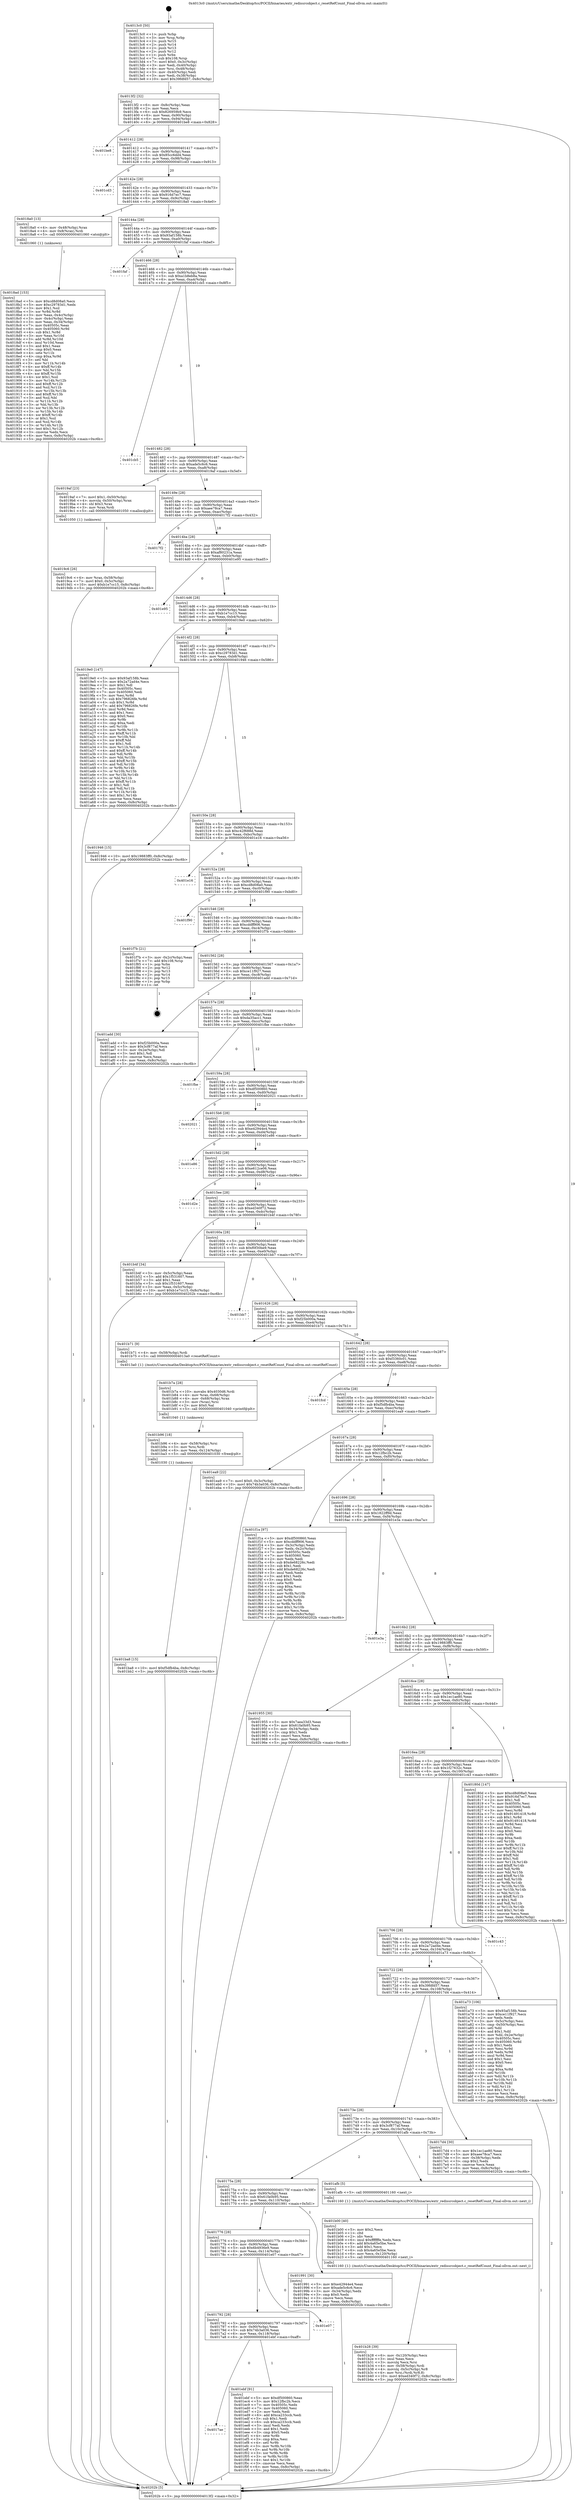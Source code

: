 digraph "0x4013c0" {
  label = "0x4013c0 (/mnt/c/Users/mathe/Desktop/tcc/POCII/binaries/extr_redissrcobject.c_resetRefCount_Final-ollvm.out::main(0))"
  labelloc = "t"
  node[shape=record]

  Entry [label="",width=0.3,height=0.3,shape=circle,fillcolor=black,style=filled]
  "0x4013f2" [label="{
     0x4013f2 [32]\l
     | [instrs]\l
     &nbsp;&nbsp;0x4013f2 \<+6\>: mov -0x8c(%rbp),%eax\l
     &nbsp;&nbsp;0x4013f8 \<+2\>: mov %eax,%ecx\l
     &nbsp;&nbsp;0x4013fa \<+6\>: sub $0x826959b9,%ecx\l
     &nbsp;&nbsp;0x401400 \<+6\>: mov %eax,-0x90(%rbp)\l
     &nbsp;&nbsp;0x401406 \<+6\>: mov %ecx,-0x94(%rbp)\l
     &nbsp;&nbsp;0x40140c \<+6\>: je 0000000000401be8 \<main+0x828\>\l
  }"]
  "0x401be8" [label="{
     0x401be8\l
  }", style=dashed]
  "0x401412" [label="{
     0x401412 [28]\l
     | [instrs]\l
     &nbsp;&nbsp;0x401412 \<+5\>: jmp 0000000000401417 \<main+0x57\>\l
     &nbsp;&nbsp;0x401417 \<+6\>: mov -0x90(%rbp),%eax\l
     &nbsp;&nbsp;0x40141d \<+5\>: sub $0x85cc6dd4,%eax\l
     &nbsp;&nbsp;0x401422 \<+6\>: mov %eax,-0x98(%rbp)\l
     &nbsp;&nbsp;0x401428 \<+6\>: je 0000000000401cd3 \<main+0x913\>\l
  }"]
  Exit [label="",width=0.3,height=0.3,shape=circle,fillcolor=black,style=filled,peripheries=2]
  "0x401cd3" [label="{
     0x401cd3\l
  }", style=dashed]
  "0x40142e" [label="{
     0x40142e [28]\l
     | [instrs]\l
     &nbsp;&nbsp;0x40142e \<+5\>: jmp 0000000000401433 \<main+0x73\>\l
     &nbsp;&nbsp;0x401433 \<+6\>: mov -0x90(%rbp),%eax\l
     &nbsp;&nbsp;0x401439 \<+5\>: sub $0x916d7ec7,%eax\l
     &nbsp;&nbsp;0x40143e \<+6\>: mov %eax,-0x9c(%rbp)\l
     &nbsp;&nbsp;0x401444 \<+6\>: je 00000000004018a0 \<main+0x4e0\>\l
  }"]
  "0x4017ae" [label="{
     0x4017ae\l
  }", style=dashed]
  "0x4018a0" [label="{
     0x4018a0 [13]\l
     | [instrs]\l
     &nbsp;&nbsp;0x4018a0 \<+4\>: mov -0x48(%rbp),%rax\l
     &nbsp;&nbsp;0x4018a4 \<+4\>: mov 0x8(%rax),%rdi\l
     &nbsp;&nbsp;0x4018a8 \<+5\>: call 0000000000401060 \<atoi@plt\>\l
     | [calls]\l
     &nbsp;&nbsp;0x401060 \{1\} (unknown)\l
  }"]
  "0x40144a" [label="{
     0x40144a [28]\l
     | [instrs]\l
     &nbsp;&nbsp;0x40144a \<+5\>: jmp 000000000040144f \<main+0x8f\>\l
     &nbsp;&nbsp;0x40144f \<+6\>: mov -0x90(%rbp),%eax\l
     &nbsp;&nbsp;0x401455 \<+5\>: sub $0x93af158b,%eax\l
     &nbsp;&nbsp;0x40145a \<+6\>: mov %eax,-0xa0(%rbp)\l
     &nbsp;&nbsp;0x401460 \<+6\>: je 0000000000401faf \<main+0xbef\>\l
  }"]
  "0x401ebf" [label="{
     0x401ebf [91]\l
     | [instrs]\l
     &nbsp;&nbsp;0x401ebf \<+5\>: mov $0xdf500860,%eax\l
     &nbsp;&nbsp;0x401ec4 \<+5\>: mov $0x12fbc2b,%ecx\l
     &nbsp;&nbsp;0x401ec9 \<+7\>: mov 0x40505c,%edx\l
     &nbsp;&nbsp;0x401ed0 \<+7\>: mov 0x405060,%esi\l
     &nbsp;&nbsp;0x401ed7 \<+2\>: mov %edx,%edi\l
     &nbsp;&nbsp;0x401ed9 \<+6\>: add $0xca233ccb,%edi\l
     &nbsp;&nbsp;0x401edf \<+3\>: sub $0x1,%edi\l
     &nbsp;&nbsp;0x401ee2 \<+6\>: sub $0xca233ccb,%edi\l
     &nbsp;&nbsp;0x401ee8 \<+3\>: imul %edi,%edx\l
     &nbsp;&nbsp;0x401eeb \<+3\>: and $0x1,%edx\l
     &nbsp;&nbsp;0x401eee \<+3\>: cmp $0x0,%edx\l
     &nbsp;&nbsp;0x401ef1 \<+4\>: sete %r8b\l
     &nbsp;&nbsp;0x401ef5 \<+3\>: cmp $0xa,%esi\l
     &nbsp;&nbsp;0x401ef8 \<+4\>: setl %r9b\l
     &nbsp;&nbsp;0x401efc \<+3\>: mov %r8b,%r10b\l
     &nbsp;&nbsp;0x401eff \<+3\>: and %r9b,%r10b\l
     &nbsp;&nbsp;0x401f02 \<+3\>: xor %r9b,%r8b\l
     &nbsp;&nbsp;0x401f05 \<+3\>: or %r8b,%r10b\l
     &nbsp;&nbsp;0x401f08 \<+4\>: test $0x1,%r10b\l
     &nbsp;&nbsp;0x401f0c \<+3\>: cmovne %ecx,%eax\l
     &nbsp;&nbsp;0x401f0f \<+6\>: mov %eax,-0x8c(%rbp)\l
     &nbsp;&nbsp;0x401f15 \<+5\>: jmp 000000000040202b \<main+0xc6b\>\l
  }"]
  "0x401faf" [label="{
     0x401faf\l
  }", style=dashed]
  "0x401466" [label="{
     0x401466 [28]\l
     | [instrs]\l
     &nbsp;&nbsp;0x401466 \<+5\>: jmp 000000000040146b \<main+0xab\>\l
     &nbsp;&nbsp;0x40146b \<+6\>: mov -0x90(%rbp),%eax\l
     &nbsp;&nbsp;0x401471 \<+5\>: sub $0xa1b8eb8a,%eax\l
     &nbsp;&nbsp;0x401476 \<+6\>: mov %eax,-0xa4(%rbp)\l
     &nbsp;&nbsp;0x40147c \<+6\>: je 0000000000401cb5 \<main+0x8f5\>\l
  }"]
  "0x401792" [label="{
     0x401792 [28]\l
     | [instrs]\l
     &nbsp;&nbsp;0x401792 \<+5\>: jmp 0000000000401797 \<main+0x3d7\>\l
     &nbsp;&nbsp;0x401797 \<+6\>: mov -0x90(%rbp),%eax\l
     &nbsp;&nbsp;0x40179d \<+5\>: sub $0x74b3a036,%eax\l
     &nbsp;&nbsp;0x4017a2 \<+6\>: mov %eax,-0x118(%rbp)\l
     &nbsp;&nbsp;0x4017a8 \<+6\>: je 0000000000401ebf \<main+0xaff\>\l
  }"]
  "0x401cb5" [label="{
     0x401cb5\l
  }", style=dashed]
  "0x401482" [label="{
     0x401482 [28]\l
     | [instrs]\l
     &nbsp;&nbsp;0x401482 \<+5\>: jmp 0000000000401487 \<main+0xc7\>\l
     &nbsp;&nbsp;0x401487 \<+6\>: mov -0x90(%rbp),%eax\l
     &nbsp;&nbsp;0x40148d \<+5\>: sub $0xade5c6c6,%eax\l
     &nbsp;&nbsp;0x401492 \<+6\>: mov %eax,-0xa8(%rbp)\l
     &nbsp;&nbsp;0x401498 \<+6\>: je 00000000004019af \<main+0x5ef\>\l
  }"]
  "0x401e07" [label="{
     0x401e07\l
  }", style=dashed]
  "0x4019af" [label="{
     0x4019af [23]\l
     | [instrs]\l
     &nbsp;&nbsp;0x4019af \<+7\>: movl $0x1,-0x50(%rbp)\l
     &nbsp;&nbsp;0x4019b6 \<+4\>: movslq -0x50(%rbp),%rax\l
     &nbsp;&nbsp;0x4019ba \<+4\>: shl $0x3,%rax\l
     &nbsp;&nbsp;0x4019be \<+3\>: mov %rax,%rdi\l
     &nbsp;&nbsp;0x4019c1 \<+5\>: call 0000000000401050 \<malloc@plt\>\l
     | [calls]\l
     &nbsp;&nbsp;0x401050 \{1\} (unknown)\l
  }"]
  "0x40149e" [label="{
     0x40149e [28]\l
     | [instrs]\l
     &nbsp;&nbsp;0x40149e \<+5\>: jmp 00000000004014a3 \<main+0xe3\>\l
     &nbsp;&nbsp;0x4014a3 \<+6\>: mov -0x90(%rbp),%eax\l
     &nbsp;&nbsp;0x4014a9 \<+5\>: sub $0xaee78ca7,%eax\l
     &nbsp;&nbsp;0x4014ae \<+6\>: mov %eax,-0xac(%rbp)\l
     &nbsp;&nbsp;0x4014b4 \<+6\>: je 00000000004017f2 \<main+0x432\>\l
  }"]
  "0x401ba8" [label="{
     0x401ba8 [15]\l
     | [instrs]\l
     &nbsp;&nbsp;0x401ba8 \<+10\>: movl $0xf5dfb4ba,-0x8c(%rbp)\l
     &nbsp;&nbsp;0x401bb2 \<+5\>: jmp 000000000040202b \<main+0xc6b\>\l
  }"]
  "0x4017f2" [label="{
     0x4017f2\l
  }", style=dashed]
  "0x4014ba" [label="{
     0x4014ba [28]\l
     | [instrs]\l
     &nbsp;&nbsp;0x4014ba \<+5\>: jmp 00000000004014bf \<main+0xff\>\l
     &nbsp;&nbsp;0x4014bf \<+6\>: mov -0x90(%rbp),%eax\l
     &nbsp;&nbsp;0x4014c5 \<+5\>: sub $0xaf80231a,%eax\l
     &nbsp;&nbsp;0x4014ca \<+6\>: mov %eax,-0xb0(%rbp)\l
     &nbsp;&nbsp;0x4014d0 \<+6\>: je 0000000000401e95 \<main+0xad5\>\l
  }"]
  "0x401b96" [label="{
     0x401b96 [18]\l
     | [instrs]\l
     &nbsp;&nbsp;0x401b96 \<+4\>: mov -0x58(%rbp),%rsi\l
     &nbsp;&nbsp;0x401b9a \<+3\>: mov %rsi,%rdi\l
     &nbsp;&nbsp;0x401b9d \<+6\>: mov %eax,-0x124(%rbp)\l
     &nbsp;&nbsp;0x401ba3 \<+5\>: call 0000000000401030 \<free@plt\>\l
     | [calls]\l
     &nbsp;&nbsp;0x401030 \{1\} (unknown)\l
  }"]
  "0x401e95" [label="{
     0x401e95\l
  }", style=dashed]
  "0x4014d6" [label="{
     0x4014d6 [28]\l
     | [instrs]\l
     &nbsp;&nbsp;0x4014d6 \<+5\>: jmp 00000000004014db \<main+0x11b\>\l
     &nbsp;&nbsp;0x4014db \<+6\>: mov -0x90(%rbp),%eax\l
     &nbsp;&nbsp;0x4014e1 \<+5\>: sub $0xb1e7cc15,%eax\l
     &nbsp;&nbsp;0x4014e6 \<+6\>: mov %eax,-0xb4(%rbp)\l
     &nbsp;&nbsp;0x4014ec \<+6\>: je 00000000004019e0 \<main+0x620\>\l
  }"]
  "0x401b7a" [label="{
     0x401b7a [28]\l
     | [instrs]\l
     &nbsp;&nbsp;0x401b7a \<+10\>: movabs $0x4030d6,%rdi\l
     &nbsp;&nbsp;0x401b84 \<+4\>: mov %rax,-0x68(%rbp)\l
     &nbsp;&nbsp;0x401b88 \<+4\>: mov -0x68(%rbp),%rax\l
     &nbsp;&nbsp;0x401b8c \<+3\>: mov (%rax),%rsi\l
     &nbsp;&nbsp;0x401b8f \<+2\>: mov $0x0,%al\l
     &nbsp;&nbsp;0x401b91 \<+5\>: call 0000000000401040 \<printf@plt\>\l
     | [calls]\l
     &nbsp;&nbsp;0x401040 \{1\} (unknown)\l
  }"]
  "0x4019e0" [label="{
     0x4019e0 [147]\l
     | [instrs]\l
     &nbsp;&nbsp;0x4019e0 \<+5\>: mov $0x93af158b,%eax\l
     &nbsp;&nbsp;0x4019e5 \<+5\>: mov $0x2a72ad4e,%ecx\l
     &nbsp;&nbsp;0x4019ea \<+2\>: mov $0x1,%dl\l
     &nbsp;&nbsp;0x4019ec \<+7\>: mov 0x40505c,%esi\l
     &nbsp;&nbsp;0x4019f3 \<+7\>: mov 0x405060,%edi\l
     &nbsp;&nbsp;0x4019fa \<+3\>: mov %esi,%r8d\l
     &nbsp;&nbsp;0x4019fd \<+7\>: sub $0x796826fe,%r8d\l
     &nbsp;&nbsp;0x401a04 \<+4\>: sub $0x1,%r8d\l
     &nbsp;&nbsp;0x401a08 \<+7\>: add $0x796826fe,%r8d\l
     &nbsp;&nbsp;0x401a0f \<+4\>: imul %r8d,%esi\l
     &nbsp;&nbsp;0x401a13 \<+3\>: and $0x1,%esi\l
     &nbsp;&nbsp;0x401a16 \<+3\>: cmp $0x0,%esi\l
     &nbsp;&nbsp;0x401a19 \<+4\>: sete %r9b\l
     &nbsp;&nbsp;0x401a1d \<+3\>: cmp $0xa,%edi\l
     &nbsp;&nbsp;0x401a20 \<+4\>: setl %r10b\l
     &nbsp;&nbsp;0x401a24 \<+3\>: mov %r9b,%r11b\l
     &nbsp;&nbsp;0x401a27 \<+4\>: xor $0xff,%r11b\l
     &nbsp;&nbsp;0x401a2b \<+3\>: mov %r10b,%bl\l
     &nbsp;&nbsp;0x401a2e \<+3\>: xor $0xff,%bl\l
     &nbsp;&nbsp;0x401a31 \<+3\>: xor $0x1,%dl\l
     &nbsp;&nbsp;0x401a34 \<+3\>: mov %r11b,%r14b\l
     &nbsp;&nbsp;0x401a37 \<+4\>: and $0xff,%r14b\l
     &nbsp;&nbsp;0x401a3b \<+3\>: and %dl,%r9b\l
     &nbsp;&nbsp;0x401a3e \<+3\>: mov %bl,%r15b\l
     &nbsp;&nbsp;0x401a41 \<+4\>: and $0xff,%r15b\l
     &nbsp;&nbsp;0x401a45 \<+3\>: and %dl,%r10b\l
     &nbsp;&nbsp;0x401a48 \<+3\>: or %r9b,%r14b\l
     &nbsp;&nbsp;0x401a4b \<+3\>: or %r10b,%r15b\l
     &nbsp;&nbsp;0x401a4e \<+3\>: xor %r15b,%r14b\l
     &nbsp;&nbsp;0x401a51 \<+3\>: or %bl,%r11b\l
     &nbsp;&nbsp;0x401a54 \<+4\>: xor $0xff,%r11b\l
     &nbsp;&nbsp;0x401a58 \<+3\>: or $0x1,%dl\l
     &nbsp;&nbsp;0x401a5b \<+3\>: and %dl,%r11b\l
     &nbsp;&nbsp;0x401a5e \<+3\>: or %r11b,%r14b\l
     &nbsp;&nbsp;0x401a61 \<+4\>: test $0x1,%r14b\l
     &nbsp;&nbsp;0x401a65 \<+3\>: cmovne %ecx,%eax\l
     &nbsp;&nbsp;0x401a68 \<+6\>: mov %eax,-0x8c(%rbp)\l
     &nbsp;&nbsp;0x401a6e \<+5\>: jmp 000000000040202b \<main+0xc6b\>\l
  }"]
  "0x4014f2" [label="{
     0x4014f2 [28]\l
     | [instrs]\l
     &nbsp;&nbsp;0x4014f2 \<+5\>: jmp 00000000004014f7 \<main+0x137\>\l
     &nbsp;&nbsp;0x4014f7 \<+6\>: mov -0x90(%rbp),%eax\l
     &nbsp;&nbsp;0x4014fd \<+5\>: sub $0xc29783d1,%eax\l
     &nbsp;&nbsp;0x401502 \<+6\>: mov %eax,-0xb8(%rbp)\l
     &nbsp;&nbsp;0x401508 \<+6\>: je 0000000000401946 \<main+0x586\>\l
  }"]
  "0x401b28" [label="{
     0x401b28 [39]\l
     | [instrs]\l
     &nbsp;&nbsp;0x401b28 \<+6\>: mov -0x120(%rbp),%ecx\l
     &nbsp;&nbsp;0x401b2e \<+3\>: imul %eax,%ecx\l
     &nbsp;&nbsp;0x401b31 \<+3\>: movslq %ecx,%rsi\l
     &nbsp;&nbsp;0x401b34 \<+4\>: mov -0x58(%rbp),%rdi\l
     &nbsp;&nbsp;0x401b38 \<+4\>: movslq -0x5c(%rbp),%r8\l
     &nbsp;&nbsp;0x401b3c \<+4\>: mov %rsi,(%rdi,%r8,8)\l
     &nbsp;&nbsp;0x401b40 \<+10\>: movl $0xed340f72,-0x8c(%rbp)\l
     &nbsp;&nbsp;0x401b4a \<+5\>: jmp 000000000040202b \<main+0xc6b\>\l
  }"]
  "0x401946" [label="{
     0x401946 [15]\l
     | [instrs]\l
     &nbsp;&nbsp;0x401946 \<+10\>: movl $0x19883ff0,-0x8c(%rbp)\l
     &nbsp;&nbsp;0x401950 \<+5\>: jmp 000000000040202b \<main+0xc6b\>\l
  }"]
  "0x40150e" [label="{
     0x40150e [28]\l
     | [instrs]\l
     &nbsp;&nbsp;0x40150e \<+5\>: jmp 0000000000401513 \<main+0x153\>\l
     &nbsp;&nbsp;0x401513 \<+6\>: mov -0x90(%rbp),%eax\l
     &nbsp;&nbsp;0x401519 \<+5\>: sub $0xc42f688d,%eax\l
     &nbsp;&nbsp;0x40151e \<+6\>: mov %eax,-0xbc(%rbp)\l
     &nbsp;&nbsp;0x401524 \<+6\>: je 0000000000401e16 \<main+0xa56\>\l
  }"]
  "0x401b00" [label="{
     0x401b00 [40]\l
     | [instrs]\l
     &nbsp;&nbsp;0x401b00 \<+5\>: mov $0x2,%ecx\l
     &nbsp;&nbsp;0x401b05 \<+1\>: cltd\l
     &nbsp;&nbsp;0x401b06 \<+2\>: idiv %ecx\l
     &nbsp;&nbsp;0x401b08 \<+6\>: imul $0xfffffffe,%edx,%ecx\l
     &nbsp;&nbsp;0x401b0e \<+6\>: add $0x4a65e5be,%ecx\l
     &nbsp;&nbsp;0x401b14 \<+3\>: add $0x1,%ecx\l
     &nbsp;&nbsp;0x401b17 \<+6\>: sub $0x4a65e5be,%ecx\l
     &nbsp;&nbsp;0x401b1d \<+6\>: mov %ecx,-0x120(%rbp)\l
     &nbsp;&nbsp;0x401b23 \<+5\>: call 0000000000401160 \<next_i\>\l
     | [calls]\l
     &nbsp;&nbsp;0x401160 \{1\} (/mnt/c/Users/mathe/Desktop/tcc/POCII/binaries/extr_redissrcobject.c_resetRefCount_Final-ollvm.out::next_i)\l
  }"]
  "0x401e16" [label="{
     0x401e16\l
  }", style=dashed]
  "0x40152a" [label="{
     0x40152a [28]\l
     | [instrs]\l
     &nbsp;&nbsp;0x40152a \<+5\>: jmp 000000000040152f \<main+0x16f\>\l
     &nbsp;&nbsp;0x40152f \<+6\>: mov -0x90(%rbp),%eax\l
     &nbsp;&nbsp;0x401535 \<+5\>: sub $0xcd8d08a0,%eax\l
     &nbsp;&nbsp;0x40153a \<+6\>: mov %eax,-0xc0(%rbp)\l
     &nbsp;&nbsp;0x401540 \<+6\>: je 0000000000401f90 \<main+0xbd0\>\l
  }"]
  "0x4019c6" [label="{
     0x4019c6 [26]\l
     | [instrs]\l
     &nbsp;&nbsp;0x4019c6 \<+4\>: mov %rax,-0x58(%rbp)\l
     &nbsp;&nbsp;0x4019ca \<+7\>: movl $0x0,-0x5c(%rbp)\l
     &nbsp;&nbsp;0x4019d1 \<+10\>: movl $0xb1e7cc15,-0x8c(%rbp)\l
     &nbsp;&nbsp;0x4019db \<+5\>: jmp 000000000040202b \<main+0xc6b\>\l
  }"]
  "0x401f90" [label="{
     0x401f90\l
  }", style=dashed]
  "0x401546" [label="{
     0x401546 [28]\l
     | [instrs]\l
     &nbsp;&nbsp;0x401546 \<+5\>: jmp 000000000040154b \<main+0x18b\>\l
     &nbsp;&nbsp;0x40154b \<+6\>: mov -0x90(%rbp),%eax\l
     &nbsp;&nbsp;0x401551 \<+5\>: sub $0xcddff906,%eax\l
     &nbsp;&nbsp;0x401556 \<+6\>: mov %eax,-0xc4(%rbp)\l
     &nbsp;&nbsp;0x40155c \<+6\>: je 0000000000401f7b \<main+0xbbb\>\l
  }"]
  "0x401776" [label="{
     0x401776 [28]\l
     | [instrs]\l
     &nbsp;&nbsp;0x401776 \<+5\>: jmp 000000000040177b \<main+0x3bb\>\l
     &nbsp;&nbsp;0x40177b \<+6\>: mov -0x90(%rbp),%eax\l
     &nbsp;&nbsp;0x401781 \<+5\>: sub $0x6b4936e9,%eax\l
     &nbsp;&nbsp;0x401786 \<+6\>: mov %eax,-0x114(%rbp)\l
     &nbsp;&nbsp;0x40178c \<+6\>: je 0000000000401e07 \<main+0xa47\>\l
  }"]
  "0x401f7b" [label="{
     0x401f7b [21]\l
     | [instrs]\l
     &nbsp;&nbsp;0x401f7b \<+3\>: mov -0x2c(%rbp),%eax\l
     &nbsp;&nbsp;0x401f7e \<+7\>: add $0x108,%rsp\l
     &nbsp;&nbsp;0x401f85 \<+1\>: pop %rbx\l
     &nbsp;&nbsp;0x401f86 \<+2\>: pop %r12\l
     &nbsp;&nbsp;0x401f88 \<+2\>: pop %r13\l
     &nbsp;&nbsp;0x401f8a \<+2\>: pop %r14\l
     &nbsp;&nbsp;0x401f8c \<+2\>: pop %r15\l
     &nbsp;&nbsp;0x401f8e \<+1\>: pop %rbp\l
     &nbsp;&nbsp;0x401f8f \<+1\>: ret\l
  }"]
  "0x401562" [label="{
     0x401562 [28]\l
     | [instrs]\l
     &nbsp;&nbsp;0x401562 \<+5\>: jmp 0000000000401567 \<main+0x1a7\>\l
     &nbsp;&nbsp;0x401567 \<+6\>: mov -0x90(%rbp),%eax\l
     &nbsp;&nbsp;0x40156d \<+5\>: sub $0xce11f927,%eax\l
     &nbsp;&nbsp;0x401572 \<+6\>: mov %eax,-0xc8(%rbp)\l
     &nbsp;&nbsp;0x401578 \<+6\>: je 0000000000401add \<main+0x71d\>\l
  }"]
  "0x401991" [label="{
     0x401991 [30]\l
     | [instrs]\l
     &nbsp;&nbsp;0x401991 \<+5\>: mov $0xe42944e4,%eax\l
     &nbsp;&nbsp;0x401996 \<+5\>: mov $0xade5c6c6,%ecx\l
     &nbsp;&nbsp;0x40199b \<+3\>: mov -0x34(%rbp),%edx\l
     &nbsp;&nbsp;0x40199e \<+3\>: cmp $0x0,%edx\l
     &nbsp;&nbsp;0x4019a1 \<+3\>: cmove %ecx,%eax\l
     &nbsp;&nbsp;0x4019a4 \<+6\>: mov %eax,-0x8c(%rbp)\l
     &nbsp;&nbsp;0x4019aa \<+5\>: jmp 000000000040202b \<main+0xc6b\>\l
  }"]
  "0x401add" [label="{
     0x401add [30]\l
     | [instrs]\l
     &nbsp;&nbsp;0x401add \<+5\>: mov $0xf25b000a,%eax\l
     &nbsp;&nbsp;0x401ae2 \<+5\>: mov $0x3cf877af,%ecx\l
     &nbsp;&nbsp;0x401ae7 \<+3\>: mov -0x2e(%rbp),%dl\l
     &nbsp;&nbsp;0x401aea \<+3\>: test $0x1,%dl\l
     &nbsp;&nbsp;0x401aed \<+3\>: cmovne %ecx,%eax\l
     &nbsp;&nbsp;0x401af0 \<+6\>: mov %eax,-0x8c(%rbp)\l
     &nbsp;&nbsp;0x401af6 \<+5\>: jmp 000000000040202b \<main+0xc6b\>\l
  }"]
  "0x40157e" [label="{
     0x40157e [28]\l
     | [instrs]\l
     &nbsp;&nbsp;0x40157e \<+5\>: jmp 0000000000401583 \<main+0x1c3\>\l
     &nbsp;&nbsp;0x401583 \<+6\>: mov -0x90(%rbp),%eax\l
     &nbsp;&nbsp;0x401589 \<+5\>: sub $0xda35acc1,%eax\l
     &nbsp;&nbsp;0x40158e \<+6\>: mov %eax,-0xcc(%rbp)\l
     &nbsp;&nbsp;0x401594 \<+6\>: je 0000000000401fbe \<main+0xbfe\>\l
  }"]
  "0x40175a" [label="{
     0x40175a [28]\l
     | [instrs]\l
     &nbsp;&nbsp;0x40175a \<+5\>: jmp 000000000040175f \<main+0x39f\>\l
     &nbsp;&nbsp;0x40175f \<+6\>: mov -0x90(%rbp),%eax\l
     &nbsp;&nbsp;0x401765 \<+5\>: sub $0x61fa0b95,%eax\l
     &nbsp;&nbsp;0x40176a \<+6\>: mov %eax,-0x110(%rbp)\l
     &nbsp;&nbsp;0x401770 \<+6\>: je 0000000000401991 \<main+0x5d1\>\l
  }"]
  "0x401fbe" [label="{
     0x401fbe\l
  }", style=dashed]
  "0x40159a" [label="{
     0x40159a [28]\l
     | [instrs]\l
     &nbsp;&nbsp;0x40159a \<+5\>: jmp 000000000040159f \<main+0x1df\>\l
     &nbsp;&nbsp;0x40159f \<+6\>: mov -0x90(%rbp),%eax\l
     &nbsp;&nbsp;0x4015a5 \<+5\>: sub $0xdf500860,%eax\l
     &nbsp;&nbsp;0x4015aa \<+6\>: mov %eax,-0xd0(%rbp)\l
     &nbsp;&nbsp;0x4015b0 \<+6\>: je 0000000000402021 \<main+0xc61\>\l
  }"]
  "0x401afb" [label="{
     0x401afb [5]\l
     | [instrs]\l
     &nbsp;&nbsp;0x401afb \<+5\>: call 0000000000401160 \<next_i\>\l
     | [calls]\l
     &nbsp;&nbsp;0x401160 \{1\} (/mnt/c/Users/mathe/Desktop/tcc/POCII/binaries/extr_redissrcobject.c_resetRefCount_Final-ollvm.out::next_i)\l
  }"]
  "0x402021" [label="{
     0x402021\l
  }", style=dashed]
  "0x4015b6" [label="{
     0x4015b6 [28]\l
     | [instrs]\l
     &nbsp;&nbsp;0x4015b6 \<+5\>: jmp 00000000004015bb \<main+0x1fb\>\l
     &nbsp;&nbsp;0x4015bb \<+6\>: mov -0x90(%rbp),%eax\l
     &nbsp;&nbsp;0x4015c1 \<+5\>: sub $0xe42944e4,%eax\l
     &nbsp;&nbsp;0x4015c6 \<+6\>: mov %eax,-0xd4(%rbp)\l
     &nbsp;&nbsp;0x4015cc \<+6\>: je 0000000000401e86 \<main+0xac6\>\l
  }"]
  "0x4018ad" [label="{
     0x4018ad [153]\l
     | [instrs]\l
     &nbsp;&nbsp;0x4018ad \<+5\>: mov $0xcd8d08a0,%ecx\l
     &nbsp;&nbsp;0x4018b2 \<+5\>: mov $0xc29783d1,%edx\l
     &nbsp;&nbsp;0x4018b7 \<+3\>: mov $0x1,%sil\l
     &nbsp;&nbsp;0x4018ba \<+3\>: xor %r8d,%r8d\l
     &nbsp;&nbsp;0x4018bd \<+3\>: mov %eax,-0x4c(%rbp)\l
     &nbsp;&nbsp;0x4018c0 \<+3\>: mov -0x4c(%rbp),%eax\l
     &nbsp;&nbsp;0x4018c3 \<+3\>: mov %eax,-0x34(%rbp)\l
     &nbsp;&nbsp;0x4018c6 \<+7\>: mov 0x40505c,%eax\l
     &nbsp;&nbsp;0x4018cd \<+8\>: mov 0x405060,%r9d\l
     &nbsp;&nbsp;0x4018d5 \<+4\>: sub $0x1,%r8d\l
     &nbsp;&nbsp;0x4018d9 \<+3\>: mov %eax,%r10d\l
     &nbsp;&nbsp;0x4018dc \<+3\>: add %r8d,%r10d\l
     &nbsp;&nbsp;0x4018df \<+4\>: imul %r10d,%eax\l
     &nbsp;&nbsp;0x4018e3 \<+3\>: and $0x1,%eax\l
     &nbsp;&nbsp;0x4018e6 \<+3\>: cmp $0x0,%eax\l
     &nbsp;&nbsp;0x4018e9 \<+4\>: sete %r11b\l
     &nbsp;&nbsp;0x4018ed \<+4\>: cmp $0xa,%r9d\l
     &nbsp;&nbsp;0x4018f1 \<+3\>: setl %bl\l
     &nbsp;&nbsp;0x4018f4 \<+3\>: mov %r11b,%r14b\l
     &nbsp;&nbsp;0x4018f7 \<+4\>: xor $0xff,%r14b\l
     &nbsp;&nbsp;0x4018fb \<+3\>: mov %bl,%r15b\l
     &nbsp;&nbsp;0x4018fe \<+4\>: xor $0xff,%r15b\l
     &nbsp;&nbsp;0x401902 \<+4\>: xor $0x1,%sil\l
     &nbsp;&nbsp;0x401906 \<+3\>: mov %r14b,%r12b\l
     &nbsp;&nbsp;0x401909 \<+4\>: and $0xff,%r12b\l
     &nbsp;&nbsp;0x40190d \<+3\>: and %sil,%r11b\l
     &nbsp;&nbsp;0x401910 \<+3\>: mov %r15b,%r13b\l
     &nbsp;&nbsp;0x401913 \<+4\>: and $0xff,%r13b\l
     &nbsp;&nbsp;0x401917 \<+3\>: and %sil,%bl\l
     &nbsp;&nbsp;0x40191a \<+3\>: or %r11b,%r12b\l
     &nbsp;&nbsp;0x40191d \<+3\>: or %bl,%r13b\l
     &nbsp;&nbsp;0x401920 \<+3\>: xor %r13b,%r12b\l
     &nbsp;&nbsp;0x401923 \<+3\>: or %r15b,%r14b\l
     &nbsp;&nbsp;0x401926 \<+4\>: xor $0xff,%r14b\l
     &nbsp;&nbsp;0x40192a \<+4\>: or $0x1,%sil\l
     &nbsp;&nbsp;0x40192e \<+3\>: and %sil,%r14b\l
     &nbsp;&nbsp;0x401931 \<+3\>: or %r14b,%r12b\l
     &nbsp;&nbsp;0x401934 \<+4\>: test $0x1,%r12b\l
     &nbsp;&nbsp;0x401938 \<+3\>: cmovne %edx,%ecx\l
     &nbsp;&nbsp;0x40193b \<+6\>: mov %ecx,-0x8c(%rbp)\l
     &nbsp;&nbsp;0x401941 \<+5\>: jmp 000000000040202b \<main+0xc6b\>\l
  }"]
  "0x401e86" [label="{
     0x401e86\l
  }", style=dashed]
  "0x4015d2" [label="{
     0x4015d2 [28]\l
     | [instrs]\l
     &nbsp;&nbsp;0x4015d2 \<+5\>: jmp 00000000004015d7 \<main+0x217\>\l
     &nbsp;&nbsp;0x4015d7 \<+6\>: mov -0x90(%rbp),%eax\l
     &nbsp;&nbsp;0x4015dd \<+5\>: sub $0xe612ce06,%eax\l
     &nbsp;&nbsp;0x4015e2 \<+6\>: mov %eax,-0xd8(%rbp)\l
     &nbsp;&nbsp;0x4015e8 \<+6\>: je 0000000000401d2e \<main+0x96e\>\l
  }"]
  "0x4013c0" [label="{
     0x4013c0 [50]\l
     | [instrs]\l
     &nbsp;&nbsp;0x4013c0 \<+1\>: push %rbp\l
     &nbsp;&nbsp;0x4013c1 \<+3\>: mov %rsp,%rbp\l
     &nbsp;&nbsp;0x4013c4 \<+2\>: push %r15\l
     &nbsp;&nbsp;0x4013c6 \<+2\>: push %r14\l
     &nbsp;&nbsp;0x4013c8 \<+2\>: push %r13\l
     &nbsp;&nbsp;0x4013ca \<+2\>: push %r12\l
     &nbsp;&nbsp;0x4013cc \<+1\>: push %rbx\l
     &nbsp;&nbsp;0x4013cd \<+7\>: sub $0x108,%rsp\l
     &nbsp;&nbsp;0x4013d4 \<+7\>: movl $0x0,-0x3c(%rbp)\l
     &nbsp;&nbsp;0x4013db \<+3\>: mov %edi,-0x40(%rbp)\l
     &nbsp;&nbsp;0x4013de \<+4\>: mov %rsi,-0x48(%rbp)\l
     &nbsp;&nbsp;0x4013e2 \<+3\>: mov -0x40(%rbp),%edi\l
     &nbsp;&nbsp;0x4013e5 \<+3\>: mov %edi,-0x38(%rbp)\l
     &nbsp;&nbsp;0x4013e8 \<+10\>: movl $0x39fdfd57,-0x8c(%rbp)\l
  }"]
  "0x401d2e" [label="{
     0x401d2e\l
  }", style=dashed]
  "0x4015ee" [label="{
     0x4015ee [28]\l
     | [instrs]\l
     &nbsp;&nbsp;0x4015ee \<+5\>: jmp 00000000004015f3 \<main+0x233\>\l
     &nbsp;&nbsp;0x4015f3 \<+6\>: mov -0x90(%rbp),%eax\l
     &nbsp;&nbsp;0x4015f9 \<+5\>: sub $0xed340f72,%eax\l
     &nbsp;&nbsp;0x4015fe \<+6\>: mov %eax,-0xdc(%rbp)\l
     &nbsp;&nbsp;0x401604 \<+6\>: je 0000000000401b4f \<main+0x78f\>\l
  }"]
  "0x40202b" [label="{
     0x40202b [5]\l
     | [instrs]\l
     &nbsp;&nbsp;0x40202b \<+5\>: jmp 00000000004013f2 \<main+0x32\>\l
  }"]
  "0x401b4f" [label="{
     0x401b4f [34]\l
     | [instrs]\l
     &nbsp;&nbsp;0x401b4f \<+3\>: mov -0x5c(%rbp),%eax\l
     &nbsp;&nbsp;0x401b52 \<+5\>: add $0x1f531607,%eax\l
     &nbsp;&nbsp;0x401b57 \<+3\>: add $0x1,%eax\l
     &nbsp;&nbsp;0x401b5a \<+5\>: sub $0x1f531607,%eax\l
     &nbsp;&nbsp;0x401b5f \<+3\>: mov %eax,-0x5c(%rbp)\l
     &nbsp;&nbsp;0x401b62 \<+10\>: movl $0xb1e7cc15,-0x8c(%rbp)\l
     &nbsp;&nbsp;0x401b6c \<+5\>: jmp 000000000040202b \<main+0xc6b\>\l
  }"]
  "0x40160a" [label="{
     0x40160a [28]\l
     | [instrs]\l
     &nbsp;&nbsp;0x40160a \<+5\>: jmp 000000000040160f \<main+0x24f\>\l
     &nbsp;&nbsp;0x40160f \<+6\>: mov -0x90(%rbp),%eax\l
     &nbsp;&nbsp;0x401615 \<+5\>: sub $0xf0f30be9,%eax\l
     &nbsp;&nbsp;0x40161a \<+6\>: mov %eax,-0xe0(%rbp)\l
     &nbsp;&nbsp;0x401620 \<+6\>: je 0000000000401bb7 \<main+0x7f7\>\l
  }"]
  "0x40173e" [label="{
     0x40173e [28]\l
     | [instrs]\l
     &nbsp;&nbsp;0x40173e \<+5\>: jmp 0000000000401743 \<main+0x383\>\l
     &nbsp;&nbsp;0x401743 \<+6\>: mov -0x90(%rbp),%eax\l
     &nbsp;&nbsp;0x401749 \<+5\>: sub $0x3cf877af,%eax\l
     &nbsp;&nbsp;0x40174e \<+6\>: mov %eax,-0x10c(%rbp)\l
     &nbsp;&nbsp;0x401754 \<+6\>: je 0000000000401afb \<main+0x73b\>\l
  }"]
  "0x401bb7" [label="{
     0x401bb7\l
  }", style=dashed]
  "0x401626" [label="{
     0x401626 [28]\l
     | [instrs]\l
     &nbsp;&nbsp;0x401626 \<+5\>: jmp 000000000040162b \<main+0x26b\>\l
     &nbsp;&nbsp;0x40162b \<+6\>: mov -0x90(%rbp),%eax\l
     &nbsp;&nbsp;0x401631 \<+5\>: sub $0xf25b000a,%eax\l
     &nbsp;&nbsp;0x401636 \<+6\>: mov %eax,-0xe4(%rbp)\l
     &nbsp;&nbsp;0x40163c \<+6\>: je 0000000000401b71 \<main+0x7b1\>\l
  }"]
  "0x4017d4" [label="{
     0x4017d4 [30]\l
     | [instrs]\l
     &nbsp;&nbsp;0x4017d4 \<+5\>: mov $0x1ec1ae80,%eax\l
     &nbsp;&nbsp;0x4017d9 \<+5\>: mov $0xaee78ca7,%ecx\l
     &nbsp;&nbsp;0x4017de \<+3\>: mov -0x38(%rbp),%edx\l
     &nbsp;&nbsp;0x4017e1 \<+3\>: cmp $0x2,%edx\l
     &nbsp;&nbsp;0x4017e4 \<+3\>: cmovne %ecx,%eax\l
     &nbsp;&nbsp;0x4017e7 \<+6\>: mov %eax,-0x8c(%rbp)\l
     &nbsp;&nbsp;0x4017ed \<+5\>: jmp 000000000040202b \<main+0xc6b\>\l
  }"]
  "0x401b71" [label="{
     0x401b71 [9]\l
     | [instrs]\l
     &nbsp;&nbsp;0x401b71 \<+4\>: mov -0x58(%rbp),%rdi\l
     &nbsp;&nbsp;0x401b75 \<+5\>: call 00000000004013a0 \<resetRefCount\>\l
     | [calls]\l
     &nbsp;&nbsp;0x4013a0 \{1\} (/mnt/c/Users/mathe/Desktop/tcc/POCII/binaries/extr_redissrcobject.c_resetRefCount_Final-ollvm.out::resetRefCount)\l
  }"]
  "0x401642" [label="{
     0x401642 [28]\l
     | [instrs]\l
     &nbsp;&nbsp;0x401642 \<+5\>: jmp 0000000000401647 \<main+0x287\>\l
     &nbsp;&nbsp;0x401647 \<+6\>: mov -0x90(%rbp),%eax\l
     &nbsp;&nbsp;0x40164d \<+5\>: sub $0xf3360c01,%eax\l
     &nbsp;&nbsp;0x401652 \<+6\>: mov %eax,-0xe8(%rbp)\l
     &nbsp;&nbsp;0x401658 \<+6\>: je 0000000000401fcd \<main+0xc0d\>\l
  }"]
  "0x401722" [label="{
     0x401722 [28]\l
     | [instrs]\l
     &nbsp;&nbsp;0x401722 \<+5\>: jmp 0000000000401727 \<main+0x367\>\l
     &nbsp;&nbsp;0x401727 \<+6\>: mov -0x90(%rbp),%eax\l
     &nbsp;&nbsp;0x40172d \<+5\>: sub $0x39fdfd57,%eax\l
     &nbsp;&nbsp;0x401732 \<+6\>: mov %eax,-0x108(%rbp)\l
     &nbsp;&nbsp;0x401738 \<+6\>: je 00000000004017d4 \<main+0x414\>\l
  }"]
  "0x401fcd" [label="{
     0x401fcd\l
  }", style=dashed]
  "0x40165e" [label="{
     0x40165e [28]\l
     | [instrs]\l
     &nbsp;&nbsp;0x40165e \<+5\>: jmp 0000000000401663 \<main+0x2a3\>\l
     &nbsp;&nbsp;0x401663 \<+6\>: mov -0x90(%rbp),%eax\l
     &nbsp;&nbsp;0x401669 \<+5\>: sub $0xf5dfb4ba,%eax\l
     &nbsp;&nbsp;0x40166e \<+6\>: mov %eax,-0xec(%rbp)\l
     &nbsp;&nbsp;0x401674 \<+6\>: je 0000000000401ea9 \<main+0xae9\>\l
  }"]
  "0x401a73" [label="{
     0x401a73 [106]\l
     | [instrs]\l
     &nbsp;&nbsp;0x401a73 \<+5\>: mov $0x93af158b,%eax\l
     &nbsp;&nbsp;0x401a78 \<+5\>: mov $0xce11f927,%ecx\l
     &nbsp;&nbsp;0x401a7d \<+2\>: xor %edx,%edx\l
     &nbsp;&nbsp;0x401a7f \<+3\>: mov -0x5c(%rbp),%esi\l
     &nbsp;&nbsp;0x401a82 \<+3\>: cmp -0x50(%rbp),%esi\l
     &nbsp;&nbsp;0x401a85 \<+4\>: setl %dil\l
     &nbsp;&nbsp;0x401a89 \<+4\>: and $0x1,%dil\l
     &nbsp;&nbsp;0x401a8d \<+4\>: mov %dil,-0x2e(%rbp)\l
     &nbsp;&nbsp;0x401a91 \<+7\>: mov 0x40505c,%esi\l
     &nbsp;&nbsp;0x401a98 \<+8\>: mov 0x405060,%r8d\l
     &nbsp;&nbsp;0x401aa0 \<+3\>: sub $0x1,%edx\l
     &nbsp;&nbsp;0x401aa3 \<+3\>: mov %esi,%r9d\l
     &nbsp;&nbsp;0x401aa6 \<+3\>: add %edx,%r9d\l
     &nbsp;&nbsp;0x401aa9 \<+4\>: imul %r9d,%esi\l
     &nbsp;&nbsp;0x401aad \<+3\>: and $0x1,%esi\l
     &nbsp;&nbsp;0x401ab0 \<+3\>: cmp $0x0,%esi\l
     &nbsp;&nbsp;0x401ab3 \<+4\>: sete %dil\l
     &nbsp;&nbsp;0x401ab7 \<+4\>: cmp $0xa,%r8d\l
     &nbsp;&nbsp;0x401abb \<+4\>: setl %r10b\l
     &nbsp;&nbsp;0x401abf \<+3\>: mov %dil,%r11b\l
     &nbsp;&nbsp;0x401ac2 \<+3\>: and %r10b,%r11b\l
     &nbsp;&nbsp;0x401ac5 \<+3\>: xor %r10b,%dil\l
     &nbsp;&nbsp;0x401ac8 \<+3\>: or %dil,%r11b\l
     &nbsp;&nbsp;0x401acb \<+4\>: test $0x1,%r11b\l
     &nbsp;&nbsp;0x401acf \<+3\>: cmovne %ecx,%eax\l
     &nbsp;&nbsp;0x401ad2 \<+6\>: mov %eax,-0x8c(%rbp)\l
     &nbsp;&nbsp;0x401ad8 \<+5\>: jmp 000000000040202b \<main+0xc6b\>\l
  }"]
  "0x401ea9" [label="{
     0x401ea9 [22]\l
     | [instrs]\l
     &nbsp;&nbsp;0x401ea9 \<+7\>: movl $0x0,-0x3c(%rbp)\l
     &nbsp;&nbsp;0x401eb0 \<+10\>: movl $0x74b3a036,-0x8c(%rbp)\l
     &nbsp;&nbsp;0x401eba \<+5\>: jmp 000000000040202b \<main+0xc6b\>\l
  }"]
  "0x40167a" [label="{
     0x40167a [28]\l
     | [instrs]\l
     &nbsp;&nbsp;0x40167a \<+5\>: jmp 000000000040167f \<main+0x2bf\>\l
     &nbsp;&nbsp;0x40167f \<+6\>: mov -0x90(%rbp),%eax\l
     &nbsp;&nbsp;0x401685 \<+5\>: sub $0x12fbc2b,%eax\l
     &nbsp;&nbsp;0x40168a \<+6\>: mov %eax,-0xf0(%rbp)\l
     &nbsp;&nbsp;0x401690 \<+6\>: je 0000000000401f1a \<main+0xb5a\>\l
  }"]
  "0x401706" [label="{
     0x401706 [28]\l
     | [instrs]\l
     &nbsp;&nbsp;0x401706 \<+5\>: jmp 000000000040170b \<main+0x34b\>\l
     &nbsp;&nbsp;0x40170b \<+6\>: mov -0x90(%rbp),%eax\l
     &nbsp;&nbsp;0x401711 \<+5\>: sub $0x2a72ad4e,%eax\l
     &nbsp;&nbsp;0x401716 \<+6\>: mov %eax,-0x104(%rbp)\l
     &nbsp;&nbsp;0x40171c \<+6\>: je 0000000000401a73 \<main+0x6b3\>\l
  }"]
  "0x401f1a" [label="{
     0x401f1a [97]\l
     | [instrs]\l
     &nbsp;&nbsp;0x401f1a \<+5\>: mov $0xdf500860,%eax\l
     &nbsp;&nbsp;0x401f1f \<+5\>: mov $0xcddff906,%ecx\l
     &nbsp;&nbsp;0x401f24 \<+3\>: mov -0x3c(%rbp),%edx\l
     &nbsp;&nbsp;0x401f27 \<+3\>: mov %edx,-0x2c(%rbp)\l
     &nbsp;&nbsp;0x401f2a \<+7\>: mov 0x40505c,%edx\l
     &nbsp;&nbsp;0x401f31 \<+7\>: mov 0x405060,%esi\l
     &nbsp;&nbsp;0x401f38 \<+2\>: mov %edx,%edi\l
     &nbsp;&nbsp;0x401f3a \<+6\>: sub $0xde68226c,%edi\l
     &nbsp;&nbsp;0x401f40 \<+3\>: sub $0x1,%edi\l
     &nbsp;&nbsp;0x401f43 \<+6\>: add $0xde68226c,%edi\l
     &nbsp;&nbsp;0x401f49 \<+3\>: imul %edi,%edx\l
     &nbsp;&nbsp;0x401f4c \<+3\>: and $0x1,%edx\l
     &nbsp;&nbsp;0x401f4f \<+3\>: cmp $0x0,%edx\l
     &nbsp;&nbsp;0x401f52 \<+4\>: sete %r8b\l
     &nbsp;&nbsp;0x401f56 \<+3\>: cmp $0xa,%esi\l
     &nbsp;&nbsp;0x401f59 \<+4\>: setl %r9b\l
     &nbsp;&nbsp;0x401f5d \<+3\>: mov %r8b,%r10b\l
     &nbsp;&nbsp;0x401f60 \<+3\>: and %r9b,%r10b\l
     &nbsp;&nbsp;0x401f63 \<+3\>: xor %r9b,%r8b\l
     &nbsp;&nbsp;0x401f66 \<+3\>: or %r8b,%r10b\l
     &nbsp;&nbsp;0x401f69 \<+4\>: test $0x1,%r10b\l
     &nbsp;&nbsp;0x401f6d \<+3\>: cmovne %ecx,%eax\l
     &nbsp;&nbsp;0x401f70 \<+6\>: mov %eax,-0x8c(%rbp)\l
     &nbsp;&nbsp;0x401f76 \<+5\>: jmp 000000000040202b \<main+0xc6b\>\l
  }"]
  "0x401696" [label="{
     0x401696 [28]\l
     | [instrs]\l
     &nbsp;&nbsp;0x401696 \<+5\>: jmp 000000000040169b \<main+0x2db\>\l
     &nbsp;&nbsp;0x40169b \<+6\>: mov -0x90(%rbp),%eax\l
     &nbsp;&nbsp;0x4016a1 \<+5\>: sub $0x1822ff9d,%eax\l
     &nbsp;&nbsp;0x4016a6 \<+6\>: mov %eax,-0xf4(%rbp)\l
     &nbsp;&nbsp;0x4016ac \<+6\>: je 0000000000401e3a \<main+0xa7a\>\l
  }"]
  "0x401c43" [label="{
     0x401c43\l
  }", style=dashed]
  "0x401e3a" [label="{
     0x401e3a\l
  }", style=dashed]
  "0x4016b2" [label="{
     0x4016b2 [28]\l
     | [instrs]\l
     &nbsp;&nbsp;0x4016b2 \<+5\>: jmp 00000000004016b7 \<main+0x2f7\>\l
     &nbsp;&nbsp;0x4016b7 \<+6\>: mov -0x90(%rbp),%eax\l
     &nbsp;&nbsp;0x4016bd \<+5\>: sub $0x19883ff0,%eax\l
     &nbsp;&nbsp;0x4016c2 \<+6\>: mov %eax,-0xf8(%rbp)\l
     &nbsp;&nbsp;0x4016c8 \<+6\>: je 0000000000401955 \<main+0x595\>\l
  }"]
  "0x4016ea" [label="{
     0x4016ea [28]\l
     | [instrs]\l
     &nbsp;&nbsp;0x4016ea \<+5\>: jmp 00000000004016ef \<main+0x32f\>\l
     &nbsp;&nbsp;0x4016ef \<+6\>: mov -0x90(%rbp),%eax\l
     &nbsp;&nbsp;0x4016f5 \<+5\>: sub $0x1f27632c,%eax\l
     &nbsp;&nbsp;0x4016fa \<+6\>: mov %eax,-0x100(%rbp)\l
     &nbsp;&nbsp;0x401700 \<+6\>: je 0000000000401c43 \<main+0x883\>\l
  }"]
  "0x401955" [label="{
     0x401955 [30]\l
     | [instrs]\l
     &nbsp;&nbsp;0x401955 \<+5\>: mov $0x7aea33d3,%eax\l
     &nbsp;&nbsp;0x40195a \<+5\>: mov $0x61fa0b95,%ecx\l
     &nbsp;&nbsp;0x40195f \<+3\>: mov -0x34(%rbp),%edx\l
     &nbsp;&nbsp;0x401962 \<+3\>: cmp $0x1,%edx\l
     &nbsp;&nbsp;0x401965 \<+3\>: cmovl %ecx,%eax\l
     &nbsp;&nbsp;0x401968 \<+6\>: mov %eax,-0x8c(%rbp)\l
     &nbsp;&nbsp;0x40196e \<+5\>: jmp 000000000040202b \<main+0xc6b\>\l
  }"]
  "0x4016ce" [label="{
     0x4016ce [28]\l
     | [instrs]\l
     &nbsp;&nbsp;0x4016ce \<+5\>: jmp 00000000004016d3 \<main+0x313\>\l
     &nbsp;&nbsp;0x4016d3 \<+6\>: mov -0x90(%rbp),%eax\l
     &nbsp;&nbsp;0x4016d9 \<+5\>: sub $0x1ec1ae80,%eax\l
     &nbsp;&nbsp;0x4016de \<+6\>: mov %eax,-0xfc(%rbp)\l
     &nbsp;&nbsp;0x4016e4 \<+6\>: je 000000000040180d \<main+0x44d\>\l
  }"]
  "0x40180d" [label="{
     0x40180d [147]\l
     | [instrs]\l
     &nbsp;&nbsp;0x40180d \<+5\>: mov $0xcd8d08a0,%eax\l
     &nbsp;&nbsp;0x401812 \<+5\>: mov $0x916d7ec7,%ecx\l
     &nbsp;&nbsp;0x401817 \<+2\>: mov $0x1,%dl\l
     &nbsp;&nbsp;0x401819 \<+7\>: mov 0x40505c,%esi\l
     &nbsp;&nbsp;0x401820 \<+7\>: mov 0x405060,%edi\l
     &nbsp;&nbsp;0x401827 \<+3\>: mov %esi,%r8d\l
     &nbsp;&nbsp;0x40182a \<+7\>: sub $0x91491418,%r8d\l
     &nbsp;&nbsp;0x401831 \<+4\>: sub $0x1,%r8d\l
     &nbsp;&nbsp;0x401835 \<+7\>: add $0x91491418,%r8d\l
     &nbsp;&nbsp;0x40183c \<+4\>: imul %r8d,%esi\l
     &nbsp;&nbsp;0x401840 \<+3\>: and $0x1,%esi\l
     &nbsp;&nbsp;0x401843 \<+3\>: cmp $0x0,%esi\l
     &nbsp;&nbsp;0x401846 \<+4\>: sete %r9b\l
     &nbsp;&nbsp;0x40184a \<+3\>: cmp $0xa,%edi\l
     &nbsp;&nbsp;0x40184d \<+4\>: setl %r10b\l
     &nbsp;&nbsp;0x401851 \<+3\>: mov %r9b,%r11b\l
     &nbsp;&nbsp;0x401854 \<+4\>: xor $0xff,%r11b\l
     &nbsp;&nbsp;0x401858 \<+3\>: mov %r10b,%bl\l
     &nbsp;&nbsp;0x40185b \<+3\>: xor $0xff,%bl\l
     &nbsp;&nbsp;0x40185e \<+3\>: xor $0x1,%dl\l
     &nbsp;&nbsp;0x401861 \<+3\>: mov %r11b,%r14b\l
     &nbsp;&nbsp;0x401864 \<+4\>: and $0xff,%r14b\l
     &nbsp;&nbsp;0x401868 \<+3\>: and %dl,%r9b\l
     &nbsp;&nbsp;0x40186b \<+3\>: mov %bl,%r15b\l
     &nbsp;&nbsp;0x40186e \<+4\>: and $0xff,%r15b\l
     &nbsp;&nbsp;0x401872 \<+3\>: and %dl,%r10b\l
     &nbsp;&nbsp;0x401875 \<+3\>: or %r9b,%r14b\l
     &nbsp;&nbsp;0x401878 \<+3\>: or %r10b,%r15b\l
     &nbsp;&nbsp;0x40187b \<+3\>: xor %r15b,%r14b\l
     &nbsp;&nbsp;0x40187e \<+3\>: or %bl,%r11b\l
     &nbsp;&nbsp;0x401881 \<+4\>: xor $0xff,%r11b\l
     &nbsp;&nbsp;0x401885 \<+3\>: or $0x1,%dl\l
     &nbsp;&nbsp;0x401888 \<+3\>: and %dl,%r11b\l
     &nbsp;&nbsp;0x40188b \<+3\>: or %r11b,%r14b\l
     &nbsp;&nbsp;0x40188e \<+4\>: test $0x1,%r14b\l
     &nbsp;&nbsp;0x401892 \<+3\>: cmovne %ecx,%eax\l
     &nbsp;&nbsp;0x401895 \<+6\>: mov %eax,-0x8c(%rbp)\l
     &nbsp;&nbsp;0x40189b \<+5\>: jmp 000000000040202b \<main+0xc6b\>\l
  }"]
  Entry -> "0x4013c0" [label=" 1"]
  "0x4013f2" -> "0x401be8" [label=" 0"]
  "0x4013f2" -> "0x401412" [label=" 20"]
  "0x401f7b" -> Exit [label=" 1"]
  "0x401412" -> "0x401cd3" [label=" 0"]
  "0x401412" -> "0x40142e" [label=" 20"]
  "0x401f1a" -> "0x40202b" [label=" 1"]
  "0x40142e" -> "0x4018a0" [label=" 1"]
  "0x40142e" -> "0x40144a" [label=" 19"]
  "0x401ebf" -> "0x40202b" [label=" 1"]
  "0x40144a" -> "0x401faf" [label=" 0"]
  "0x40144a" -> "0x401466" [label=" 19"]
  "0x401792" -> "0x4017ae" [label=" 0"]
  "0x401466" -> "0x401cb5" [label=" 0"]
  "0x401466" -> "0x401482" [label=" 19"]
  "0x401792" -> "0x401ebf" [label=" 1"]
  "0x401482" -> "0x4019af" [label=" 1"]
  "0x401482" -> "0x40149e" [label=" 18"]
  "0x401776" -> "0x401792" [label=" 1"]
  "0x40149e" -> "0x4017f2" [label=" 0"]
  "0x40149e" -> "0x4014ba" [label=" 18"]
  "0x401776" -> "0x401e07" [label=" 0"]
  "0x4014ba" -> "0x401e95" [label=" 0"]
  "0x4014ba" -> "0x4014d6" [label=" 18"]
  "0x401ea9" -> "0x40202b" [label=" 1"]
  "0x4014d6" -> "0x4019e0" [label=" 2"]
  "0x4014d6" -> "0x4014f2" [label=" 16"]
  "0x401ba8" -> "0x40202b" [label=" 1"]
  "0x4014f2" -> "0x401946" [label=" 1"]
  "0x4014f2" -> "0x40150e" [label=" 15"]
  "0x401b96" -> "0x401ba8" [label=" 1"]
  "0x40150e" -> "0x401e16" [label=" 0"]
  "0x40150e" -> "0x40152a" [label=" 15"]
  "0x401b7a" -> "0x401b96" [label=" 1"]
  "0x40152a" -> "0x401f90" [label=" 0"]
  "0x40152a" -> "0x401546" [label=" 15"]
  "0x401b71" -> "0x401b7a" [label=" 1"]
  "0x401546" -> "0x401f7b" [label=" 1"]
  "0x401546" -> "0x401562" [label=" 14"]
  "0x401b4f" -> "0x40202b" [label=" 1"]
  "0x401562" -> "0x401add" [label=" 2"]
  "0x401562" -> "0x40157e" [label=" 12"]
  "0x401b28" -> "0x40202b" [label=" 1"]
  "0x40157e" -> "0x401fbe" [label=" 0"]
  "0x40157e" -> "0x40159a" [label=" 12"]
  "0x401afb" -> "0x401b00" [label=" 1"]
  "0x40159a" -> "0x402021" [label=" 0"]
  "0x40159a" -> "0x4015b6" [label=" 12"]
  "0x401add" -> "0x40202b" [label=" 2"]
  "0x4015b6" -> "0x401e86" [label=" 0"]
  "0x4015b6" -> "0x4015d2" [label=" 12"]
  "0x4019e0" -> "0x40202b" [label=" 2"]
  "0x4015d2" -> "0x401d2e" [label=" 0"]
  "0x4015d2" -> "0x4015ee" [label=" 12"]
  "0x4019c6" -> "0x40202b" [label=" 1"]
  "0x4015ee" -> "0x401b4f" [label=" 1"]
  "0x4015ee" -> "0x40160a" [label=" 11"]
  "0x4019af" -> "0x4019c6" [label=" 1"]
  "0x40160a" -> "0x401bb7" [label=" 0"]
  "0x40160a" -> "0x401626" [label=" 11"]
  "0x401991" -> "0x40202b" [label=" 1"]
  "0x401626" -> "0x401b71" [label=" 1"]
  "0x401626" -> "0x401642" [label=" 10"]
  "0x40175a" -> "0x401776" [label=" 1"]
  "0x401642" -> "0x401fcd" [label=" 0"]
  "0x401642" -> "0x40165e" [label=" 10"]
  "0x401b00" -> "0x401b28" [label=" 1"]
  "0x40165e" -> "0x401ea9" [label=" 1"]
  "0x40165e" -> "0x40167a" [label=" 9"]
  "0x40173e" -> "0x40175a" [label=" 2"]
  "0x40167a" -> "0x401f1a" [label=" 1"]
  "0x40167a" -> "0x401696" [label=" 8"]
  "0x401a73" -> "0x40202b" [label=" 2"]
  "0x401696" -> "0x401e3a" [label=" 0"]
  "0x401696" -> "0x4016b2" [label=" 8"]
  "0x401955" -> "0x40202b" [label=" 1"]
  "0x4016b2" -> "0x401955" [label=" 1"]
  "0x4016b2" -> "0x4016ce" [label=" 7"]
  "0x4018ad" -> "0x40202b" [label=" 1"]
  "0x4016ce" -> "0x40180d" [label=" 1"]
  "0x4016ce" -> "0x4016ea" [label=" 6"]
  "0x401946" -> "0x40202b" [label=" 1"]
  "0x4016ea" -> "0x401c43" [label=" 0"]
  "0x4016ea" -> "0x401706" [label=" 6"]
  "0x40173e" -> "0x401afb" [label=" 1"]
  "0x401706" -> "0x401a73" [label=" 2"]
  "0x401706" -> "0x401722" [label=" 4"]
  "0x40175a" -> "0x401991" [label=" 1"]
  "0x401722" -> "0x4017d4" [label=" 1"]
  "0x401722" -> "0x40173e" [label=" 3"]
  "0x4017d4" -> "0x40202b" [label=" 1"]
  "0x4013c0" -> "0x4013f2" [label=" 1"]
  "0x40202b" -> "0x4013f2" [label=" 19"]
  "0x40180d" -> "0x40202b" [label=" 1"]
  "0x4018a0" -> "0x4018ad" [label=" 1"]
}
